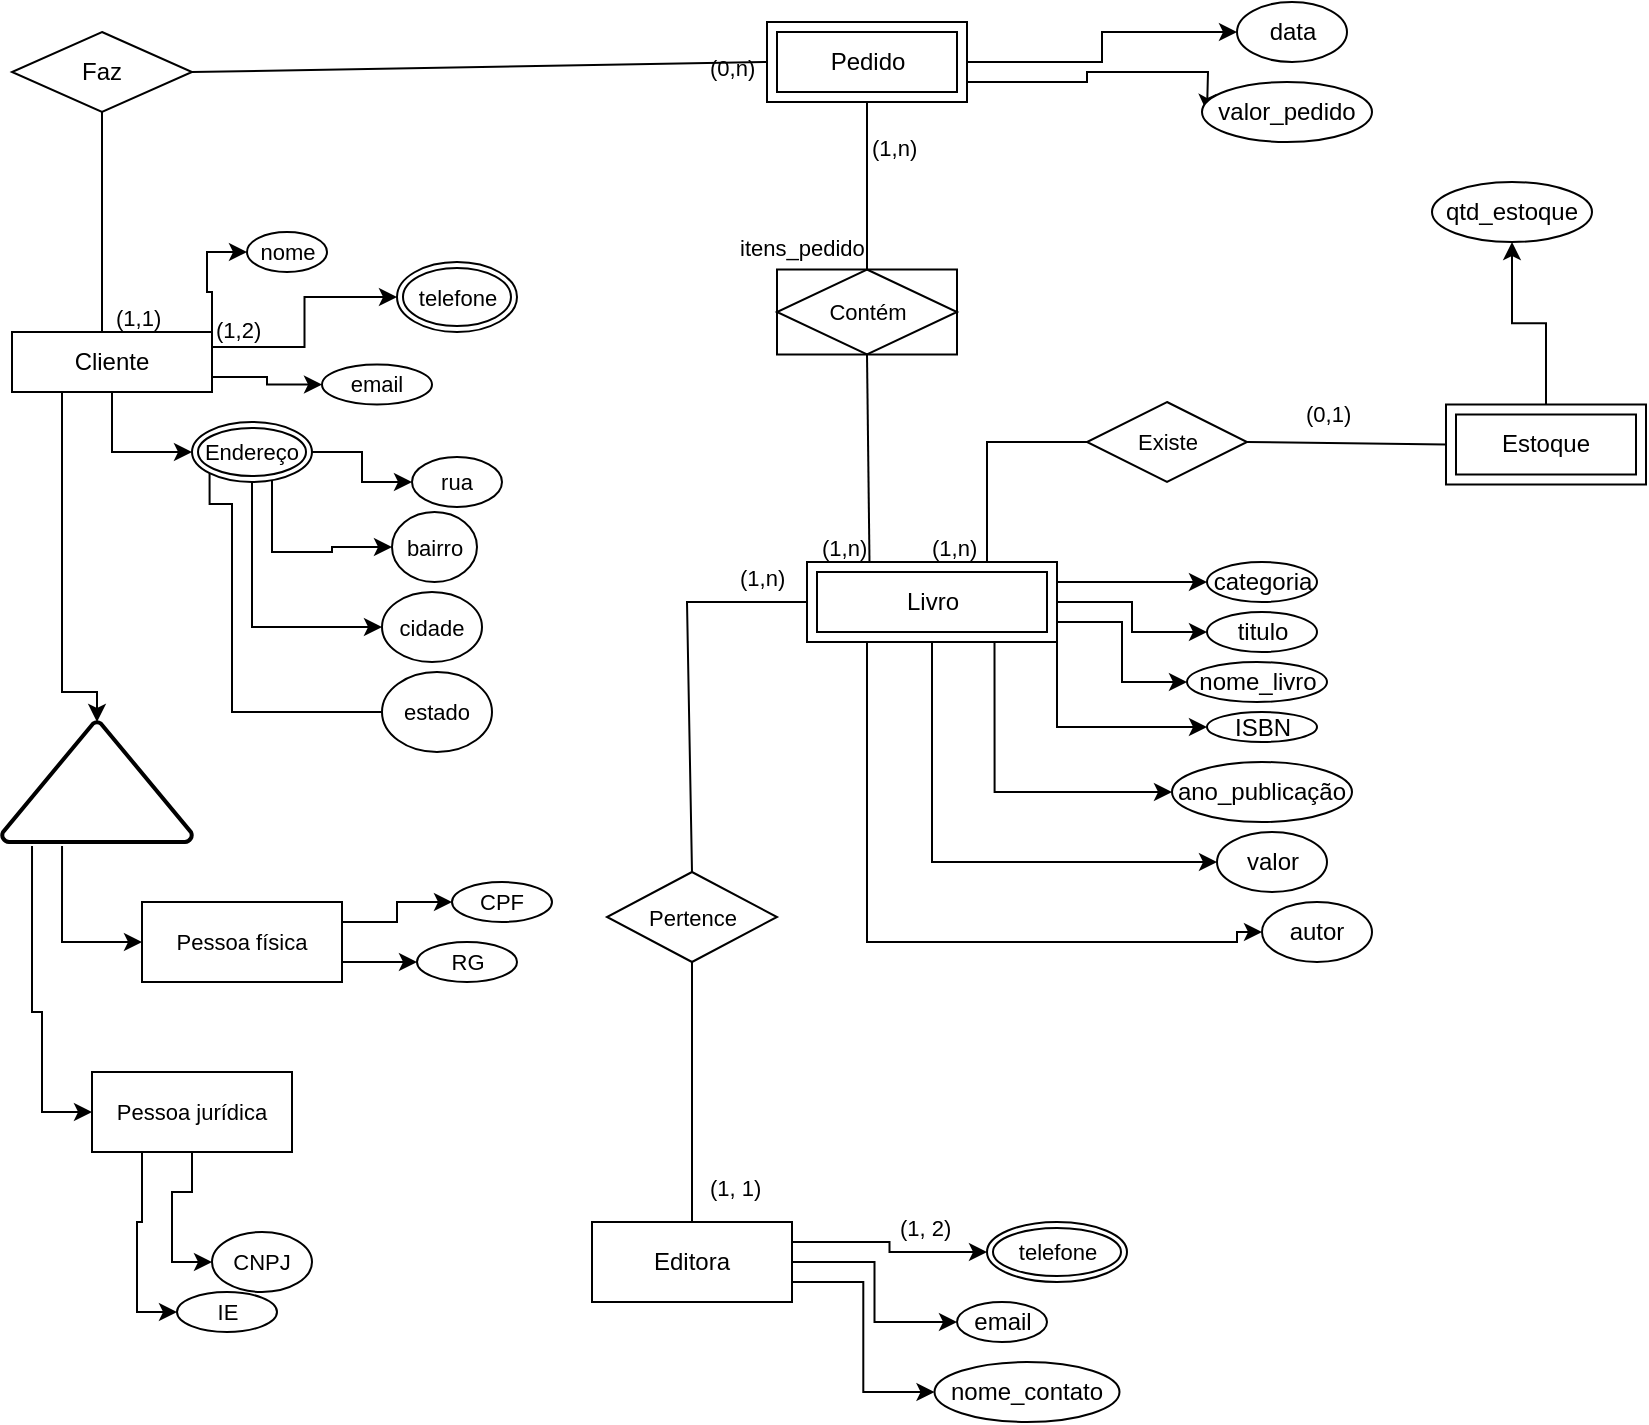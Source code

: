 <mxfile version="20.8.2" type="device"><diagram id="XqjZw1YsrRVseHVIe_wY" name="Página-1"><mxGraphModel dx="810" dy="680" grid="1" gridSize="10" guides="1" tooltips="1" connect="1" arrows="1" fold="1" page="1" pageScale="1" pageWidth="827" pageHeight="1169" math="0" shadow="0"><root><mxCell id="0"/><mxCell id="1" parent="0"/><mxCell id="e_WRJgOu6SoUafaNC7DF-89" style="edgeStyle=orthogonalEdgeStyle;rounded=0;orthogonalLoop=1;jettySize=auto;html=1;exitX=0.5;exitY=1;exitDx=0;exitDy=0;entryX=0;entryY=0.5;entryDx=0;entryDy=0;strokeColor=#000000;fontSize=11;" edge="1" parent="1" source="e_WRJgOu6SoUafaNC7DF-1" target="e_WRJgOu6SoUafaNC7DF-70"><mxGeometry relative="1" as="geometry"/></mxCell><mxCell id="e_WRJgOu6SoUafaNC7DF-90" style="edgeStyle=orthogonalEdgeStyle;rounded=0;orthogonalLoop=1;jettySize=auto;html=1;exitX=0.25;exitY=1;exitDx=0;exitDy=0;entryX=0.5;entryY=0;entryDx=0;entryDy=0;entryPerimeter=0;strokeColor=#000000;fontSize=11;" edge="1" parent="1" source="e_WRJgOu6SoUafaNC7DF-1" target="e_WRJgOu6SoUafaNC7DF-56"><mxGeometry relative="1" as="geometry"><Array as="points"><mxPoint x="35" y="480"/></Array></mxGeometry></mxCell><mxCell id="e_WRJgOu6SoUafaNC7DF-152" style="edgeStyle=orthogonalEdgeStyle;rounded=0;orthogonalLoop=1;jettySize=auto;html=1;exitX=1;exitY=0;exitDx=0;exitDy=0;entryX=0;entryY=0.5;entryDx=0;entryDy=0;strokeColor=#000000;fontSize=11;" edge="1" parent="1" source="e_WRJgOu6SoUafaNC7DF-1" target="e_WRJgOu6SoUafaNC7DF-57"><mxGeometry relative="1" as="geometry"/></mxCell><mxCell id="e_WRJgOu6SoUafaNC7DF-153" style="edgeStyle=orthogonalEdgeStyle;rounded=0;orthogonalLoop=1;jettySize=auto;html=1;exitX=1;exitY=0.25;exitDx=0;exitDy=0;entryX=0;entryY=0.5;entryDx=0;entryDy=0;strokeColor=#000000;fontSize=11;" edge="1" parent="1" source="e_WRJgOu6SoUafaNC7DF-1" target="e_WRJgOu6SoUafaNC7DF-69"><mxGeometry relative="1" as="geometry"/></mxCell><mxCell id="e_WRJgOu6SoUafaNC7DF-155" style="edgeStyle=orthogonalEdgeStyle;rounded=0;orthogonalLoop=1;jettySize=auto;html=1;exitX=1;exitY=0.75;exitDx=0;exitDy=0;entryX=0;entryY=0.5;entryDx=0;entryDy=0;strokeColor=#000000;fontSize=11;" edge="1" parent="1" source="e_WRJgOu6SoUafaNC7DF-1" target="e_WRJgOu6SoUafaNC7DF-60"><mxGeometry relative="1" as="geometry"/></mxCell><mxCell id="e_WRJgOu6SoUafaNC7DF-1" value="Cliente" style="whiteSpace=wrap;html=1;align=center;" vertex="1" parent="1"><mxGeometry x="10" y="300" width="100" height="30" as="geometry"/></mxCell><mxCell id="e_WRJgOu6SoUafaNC7DF-140" style="edgeStyle=orthogonalEdgeStyle;rounded=0;orthogonalLoop=1;jettySize=auto;html=1;exitX=1;exitY=0.25;exitDx=0;exitDy=0;entryX=0;entryY=0.5;entryDx=0;entryDy=0;strokeColor=#000000;fontSize=11;" edge="1" parent="1" source="e_WRJgOu6SoUafaNC7DF-4" target="e_WRJgOu6SoUafaNC7DF-139"><mxGeometry relative="1" as="geometry"/></mxCell><mxCell id="e_WRJgOu6SoUafaNC7DF-143" style="edgeStyle=orthogonalEdgeStyle;rounded=0;orthogonalLoop=1;jettySize=auto;html=1;exitX=1;exitY=0.5;exitDx=0;exitDy=0;strokeColor=#000000;fontSize=11;" edge="1" parent="1" source="e_WRJgOu6SoUafaNC7DF-4" target="e_WRJgOu6SoUafaNC7DF-141"><mxGeometry relative="1" as="geometry"/></mxCell><mxCell id="e_WRJgOu6SoUafaNC7DF-146" style="edgeStyle=orthogonalEdgeStyle;rounded=0;orthogonalLoop=1;jettySize=auto;html=1;exitX=1;exitY=0.75;exitDx=0;exitDy=0;entryX=0;entryY=0.5;entryDx=0;entryDy=0;strokeColor=#000000;fontSize=11;" edge="1" parent="1" source="e_WRJgOu6SoUafaNC7DF-4" target="e_WRJgOu6SoUafaNC7DF-142"><mxGeometry relative="1" as="geometry"/></mxCell><mxCell id="e_WRJgOu6SoUafaNC7DF-4" value="Editora" style="whiteSpace=wrap;html=1;align=center;" vertex="1" parent="1"><mxGeometry x="300" y="745" width="100" height="40" as="geometry"/></mxCell><mxCell id="e_WRJgOu6SoUafaNC7DF-123" style="edgeStyle=orthogonalEdgeStyle;rounded=0;orthogonalLoop=1;jettySize=auto;html=1;exitX=1;exitY=0.25;exitDx=0;exitDy=0;entryX=0;entryY=0.5;entryDx=0;entryDy=0;strokeColor=#000000;fontSize=11;" edge="1" parent="1" source="e_WRJgOu6SoUafaNC7DF-7" target="e_WRJgOu6SoUafaNC7DF-117"><mxGeometry relative="1" as="geometry"/></mxCell><mxCell id="e_WRJgOu6SoUafaNC7DF-133" style="edgeStyle=orthogonalEdgeStyle;rounded=0;orthogonalLoop=1;jettySize=auto;html=1;exitX=1;exitY=0.5;exitDx=0;exitDy=0;entryX=0;entryY=0.5;entryDx=0;entryDy=0;strokeColor=#000000;fontSize=11;" edge="1" parent="1" source="e_WRJgOu6SoUafaNC7DF-7" target="e_WRJgOu6SoUafaNC7DF-118"><mxGeometry relative="1" as="geometry"/></mxCell><mxCell id="e_WRJgOu6SoUafaNC7DF-134" style="edgeStyle=orthogonalEdgeStyle;rounded=0;orthogonalLoop=1;jettySize=auto;html=1;exitX=1;exitY=0.75;exitDx=0;exitDy=0;entryX=0;entryY=0.5;entryDx=0;entryDy=0;strokeColor=#000000;fontSize=11;" edge="1" parent="1" source="e_WRJgOu6SoUafaNC7DF-7" target="e_WRJgOu6SoUafaNC7DF-119"><mxGeometry relative="1" as="geometry"/></mxCell><mxCell id="e_WRJgOu6SoUafaNC7DF-135" style="edgeStyle=orthogonalEdgeStyle;rounded=0;orthogonalLoop=1;jettySize=auto;html=1;exitX=1;exitY=1;exitDx=0;exitDy=0;entryX=0;entryY=0.5;entryDx=0;entryDy=0;strokeColor=#000000;fontSize=11;" edge="1" parent="1" source="e_WRJgOu6SoUafaNC7DF-7" target="e_WRJgOu6SoUafaNC7DF-120"><mxGeometry relative="1" as="geometry"/></mxCell><mxCell id="e_WRJgOu6SoUafaNC7DF-136" style="edgeStyle=orthogonalEdgeStyle;rounded=0;orthogonalLoop=1;jettySize=auto;html=1;exitX=0.75;exitY=1;exitDx=0;exitDy=0;entryX=0;entryY=0.5;entryDx=0;entryDy=0;strokeColor=#000000;fontSize=11;" edge="1" parent="1" source="e_WRJgOu6SoUafaNC7DF-7" target="e_WRJgOu6SoUafaNC7DF-127"><mxGeometry relative="1" as="geometry"/></mxCell><mxCell id="e_WRJgOu6SoUafaNC7DF-137" style="edgeStyle=orthogonalEdgeStyle;rounded=0;orthogonalLoop=1;jettySize=auto;html=1;exitX=0.5;exitY=1;exitDx=0;exitDy=0;strokeColor=#000000;fontSize=11;entryX=0;entryY=0.5;entryDx=0;entryDy=0;" edge="1" parent="1" source="e_WRJgOu6SoUafaNC7DF-7" target="e_WRJgOu6SoUafaNC7DF-128"><mxGeometry relative="1" as="geometry"><mxPoint x="477.5" y="535" as="targetPoint"/></mxGeometry></mxCell><mxCell id="e_WRJgOu6SoUafaNC7DF-7" value="Livro" style="shape=ext;margin=3;double=1;whiteSpace=wrap;html=1;align=center;" vertex="1" parent="1"><mxGeometry x="407.5" y="415" width="125" height="40" as="geometry"/></mxCell><mxCell id="e_WRJgOu6SoUafaNC7DF-112" value="" style="edgeStyle=orthogonalEdgeStyle;rounded=0;orthogonalLoop=1;jettySize=auto;html=1;strokeColor=#000000;fontSize=11;" edge="1" parent="1" source="e_WRJgOu6SoUafaNC7DF-8" target="e_WRJgOu6SoUafaNC7DF-111"><mxGeometry relative="1" as="geometry"/></mxCell><mxCell id="e_WRJgOu6SoUafaNC7DF-114" style="edgeStyle=orthogonalEdgeStyle;rounded=0;orthogonalLoop=1;jettySize=auto;html=1;exitX=1;exitY=0.75;exitDx=0;exitDy=0;entryX=0;entryY=0.5;entryDx=0;entryDy=0;strokeColor=#000000;fontSize=11;" edge="1" parent="1" source="e_WRJgOu6SoUafaNC7DF-8"><mxGeometry relative="1" as="geometry"><mxPoint x="607.5" y="190" as="targetPoint"/></mxGeometry></mxCell><mxCell id="e_WRJgOu6SoUafaNC7DF-8" value="Pedido" style="shape=ext;margin=3;double=1;whiteSpace=wrap;html=1;align=center;" vertex="1" parent="1"><mxGeometry x="387.5" y="145" width="100" height="40" as="geometry"/></mxCell><mxCell id="e_WRJgOu6SoUafaNC7DF-150" style="edgeStyle=orthogonalEdgeStyle;rounded=0;orthogonalLoop=1;jettySize=auto;html=1;exitX=0.5;exitY=0;exitDx=0;exitDy=0;strokeColor=#000000;fontSize=11;" edge="1" parent="1" source="e_WRJgOu6SoUafaNC7DF-9" target="e_WRJgOu6SoUafaNC7DF-149"><mxGeometry relative="1" as="geometry"/></mxCell><mxCell id="e_WRJgOu6SoUafaNC7DF-9" value="Estoque" style="shape=ext;margin=3;double=1;whiteSpace=wrap;html=1;align=center;" vertex="1" parent="1"><mxGeometry x="727" y="336.25" width="100" height="40" as="geometry"/></mxCell><mxCell id="e_WRJgOu6SoUafaNC7DF-10" value="Faz" style="shape=rhombus;perimeter=rhombusPerimeter;whiteSpace=wrap;html=1;align=center;" vertex="1" parent="1"><mxGeometry x="10" y="150" width="90" height="40" as="geometry"/></mxCell><mxCell id="e_WRJgOu6SoUafaNC7DF-26" value="(1,1)" style="text;whiteSpace=wrap;html=1;fontSize=11;" vertex="1" parent="1"><mxGeometry x="60" y="280" width="30" height="30" as="geometry"/></mxCell><mxCell id="e_WRJgOu6SoUafaNC7DF-27" value="" style="endArrow=none;html=1;rounded=0;strokeColor=#000000;fontSize=11;entryX=0.5;entryY=1;entryDx=0;entryDy=0;" edge="1" parent="1" target="e_WRJgOu6SoUafaNC7DF-10"><mxGeometry relative="1" as="geometry"><mxPoint x="55" y="300" as="sourcePoint"/><mxPoint x="250" y="310" as="targetPoint"/></mxGeometry></mxCell><mxCell id="e_WRJgOu6SoUafaNC7DF-28" value="" style="endArrow=none;html=1;rounded=0;strokeColor=#000000;fontSize=11;entryX=0;entryY=0.5;entryDx=0;entryDy=0;exitX=1;exitY=0.5;exitDx=0;exitDy=0;" edge="1" parent="1" source="e_WRJgOu6SoUafaNC7DF-10" target="e_WRJgOu6SoUafaNC7DF-8"><mxGeometry relative="1" as="geometry"><mxPoint x="90" y="310" as="sourcePoint"/><mxPoint x="250" y="310" as="targetPoint"/><Array as="points"/></mxGeometry></mxCell><mxCell id="e_WRJgOu6SoUafaNC7DF-29" value="(0,n)" style="text;whiteSpace=wrap;html=1;fontSize=11;" vertex="1" parent="1"><mxGeometry x="356.5" y="155" width="30" height="30" as="geometry"/></mxCell><mxCell id="e_WRJgOu6SoUafaNC7DF-31" value="(1,n)" style="text;whiteSpace=wrap;html=1;fontSize=11;" vertex="1" parent="1"><mxGeometry x="412.5" y="395" width="25" height="30" as="geometry"/></mxCell><mxCell id="e_WRJgOu6SoUafaNC7DF-34" value="" style="endArrow=none;html=1;rounded=0;strokeColor=#000000;fontSize=11;entryX=0.25;entryY=0;entryDx=0;entryDy=0;exitX=0.5;exitY=1;exitDx=0;exitDy=0;" edge="1" parent="1" source="e_WRJgOu6SoUafaNC7DF-49" target="e_WRJgOu6SoUafaNC7DF-7"><mxGeometry relative="1" as="geometry"><mxPoint x="457.5" y="355" as="sourcePoint"/><mxPoint x="617.5" y="425" as="targetPoint"/></mxGeometry></mxCell><mxCell id="e_WRJgOu6SoUafaNC7DF-37" value="" style="endArrow=none;html=1;rounded=0;strokeColor=#000000;fontSize=11;exitX=0.5;exitY=1;exitDx=0;exitDy=0;entryX=0.5;entryY=0;entryDx=0;entryDy=0;" edge="1" parent="1" source="e_WRJgOu6SoUafaNC7DF-8" target="e_WRJgOu6SoUafaNC7DF-49"><mxGeometry relative="1" as="geometry"><mxPoint x="337.5" y="425" as="sourcePoint"/><mxPoint x="497.5" y="245" as="targetPoint"/></mxGeometry></mxCell><mxCell id="e_WRJgOu6SoUafaNC7DF-38" value="(1,n)" style="text;whiteSpace=wrap;html=1;fontSize=11;" vertex="1" parent="1"><mxGeometry x="437.5" y="195" width="30" height="30" as="geometry"/></mxCell><mxCell id="e_WRJgOu6SoUafaNC7DF-39" value="Pertence" style="shape=rhombus;perimeter=rhombusPerimeter;whiteSpace=wrap;html=1;align=center;fontSize=11;" vertex="1" parent="1"><mxGeometry x="307.5" y="570" width="85" height="45" as="geometry"/></mxCell><mxCell id="e_WRJgOu6SoUafaNC7DF-40" value="" style="endArrow=none;html=1;rounded=0;strokeColor=#000000;fontSize=11;exitX=0.5;exitY=1;exitDx=0;exitDy=0;" edge="1" parent="1" source="e_WRJgOu6SoUafaNC7DF-39" target="e_WRJgOu6SoUafaNC7DF-4"><mxGeometry relative="1" as="geometry"><mxPoint x="410" y="612.5" as="sourcePoint"/><mxPoint x="480.5" y="675" as="targetPoint"/></mxGeometry></mxCell><mxCell id="e_WRJgOu6SoUafaNC7DF-41" value="" style="endArrow=none;html=1;rounded=0;strokeColor=#000000;fontSize=11;exitX=0;exitY=0.5;exitDx=0;exitDy=0;entryX=0.5;entryY=0;entryDx=0;entryDy=0;" edge="1" parent="1" source="e_WRJgOu6SoUafaNC7DF-7" target="e_WRJgOu6SoUafaNC7DF-39"><mxGeometry relative="1" as="geometry"><mxPoint x="497.5" y="425" as="sourcePoint"/><mxPoint x="410" y="567.5" as="targetPoint"/><Array as="points"><mxPoint x="347.5" y="435"/></Array></mxGeometry></mxCell><mxCell id="e_WRJgOu6SoUafaNC7DF-42" value="Existe" style="shape=rhombus;perimeter=rhombusPerimeter;whiteSpace=wrap;html=1;align=center;fontSize=11;" vertex="1" parent="1"><mxGeometry x="547.5" y="335" width="80" height="40" as="geometry"/></mxCell><mxCell id="e_WRJgOu6SoUafaNC7DF-43" value="" style="endArrow=none;html=1;rounded=0;strokeColor=#000000;fontSize=11;exitX=1;exitY=0.5;exitDx=0;exitDy=0;entryX=0;entryY=0.5;entryDx=0;entryDy=0;" edge="1" parent="1" source="e_WRJgOu6SoUafaNC7DF-42" target="e_WRJgOu6SoUafaNC7DF-9"><mxGeometry relative="1" as="geometry"><mxPoint x="447.5" y="385" as="sourcePoint"/><mxPoint x="607.5" y="385" as="targetPoint"/></mxGeometry></mxCell><mxCell id="e_WRJgOu6SoUafaNC7DF-44" value="" style="endArrow=none;html=1;rounded=0;strokeColor=#000000;fontSize=11;entryX=0;entryY=0.5;entryDx=0;entryDy=0;" edge="1" parent="1" target="e_WRJgOu6SoUafaNC7DF-42"><mxGeometry relative="1" as="geometry"><mxPoint x="497.5" y="415" as="sourcePoint"/><mxPoint x="597.5" y="385" as="targetPoint"/><Array as="points"><mxPoint x="497.5" y="355"/></Array></mxGeometry></mxCell><mxCell id="e_WRJgOu6SoUafaNC7DF-138" style="edgeStyle=orthogonalEdgeStyle;rounded=0;orthogonalLoop=1;jettySize=auto;html=1;entryX=0;entryY=0.5;entryDx=0;entryDy=0;strokeColor=#000000;fontSize=11;" edge="1" parent="1" target="e_WRJgOu6SoUafaNC7DF-129"><mxGeometry relative="1" as="geometry"><mxPoint x="437.5" y="455" as="sourcePoint"/><Array as="points"><mxPoint x="437.5" y="605"/><mxPoint x="622.5" y="605"/></Array></mxGeometry></mxCell><mxCell id="e_WRJgOu6SoUafaNC7DF-45" value="(1,n)" style="text;whiteSpace=wrap;html=1;fontSize=11;" vertex="1" parent="1"><mxGeometry x="371.5" y="410" width="30" height="30" as="geometry"/></mxCell><mxCell id="e_WRJgOu6SoUafaNC7DF-46" value="(1, 1)" style="text;whiteSpace=wrap;html=1;fontSize=11;" vertex="1" parent="1"><mxGeometry x="356.5" y="715" width="31" height="30" as="geometry"/></mxCell><mxCell id="e_WRJgOu6SoUafaNC7DF-47" value="(1,n)" style="text;whiteSpace=wrap;html=1;fontSize=11;" vertex="1" parent="1"><mxGeometry x="467.5" y="395" width="30" height="30" as="geometry"/></mxCell><mxCell id="e_WRJgOu6SoUafaNC7DF-48" value="(0,1)" style="text;whiteSpace=wrap;html=1;fontSize=11;" vertex="1" parent="1"><mxGeometry x="654.5" y="327.5" width="30" height="30" as="geometry"/></mxCell><mxCell id="e_WRJgOu6SoUafaNC7DF-49" value="Contém&lt;br&gt;" style="shape=associativeEntity;whiteSpace=wrap;html=1;align=center;fontSize=11;" vertex="1" parent="1"><mxGeometry x="392.5" y="268.75" width="90" height="42.5" as="geometry"/></mxCell><mxCell id="e_WRJgOu6SoUafaNC7DF-50" value="itens_pedido" style="text;whiteSpace=wrap;html=1;fontSize=11;" vertex="1" parent="1"><mxGeometry x="371.5" y="245" width="60" height="30" as="geometry"/></mxCell><mxCell id="e_WRJgOu6SoUafaNC7DF-92" style="edgeStyle=orthogonalEdgeStyle;rounded=0;orthogonalLoop=1;jettySize=auto;html=1;exitX=0.316;exitY=1.033;exitDx=0;exitDy=0;exitPerimeter=0;entryX=0;entryY=0.5;entryDx=0;entryDy=0;strokeColor=#000000;fontSize=11;" edge="1" parent="1" source="e_WRJgOu6SoUafaNC7DF-56" target="e_WRJgOu6SoUafaNC7DF-91"><mxGeometry relative="1" as="geometry"/></mxCell><mxCell id="e_WRJgOu6SoUafaNC7DF-94" style="edgeStyle=orthogonalEdgeStyle;rounded=0;orthogonalLoop=1;jettySize=auto;html=1;entryX=0;entryY=0.5;entryDx=0;entryDy=0;strokeColor=#000000;fontSize=11;exitX=0.158;exitY=1.033;exitDx=0;exitDy=0;exitPerimeter=0;" edge="1" parent="1" source="e_WRJgOu6SoUafaNC7DF-56" target="e_WRJgOu6SoUafaNC7DF-93"><mxGeometry relative="1" as="geometry"><Array as="points"><mxPoint x="25" y="640"/></Array></mxGeometry></mxCell><mxCell id="e_WRJgOu6SoUafaNC7DF-56" value="" style="strokeWidth=2;html=1;shape=mxgraph.flowchart.extract_or_measurement;whiteSpace=wrap;fontSize=11;" vertex="1" parent="1"><mxGeometry x="5" y="495" width="95" height="60" as="geometry"/></mxCell><mxCell id="e_WRJgOu6SoUafaNC7DF-57" value="nome" style="ellipse;whiteSpace=wrap;html=1;align=center;fontSize=11;" vertex="1" parent="1"><mxGeometry x="127.5" y="250" width="40" height="20" as="geometry"/></mxCell><mxCell id="e_WRJgOu6SoUafaNC7DF-60" value="email" style="ellipse;whiteSpace=wrap;html=1;align=center;fontSize=11;" vertex="1" parent="1"><mxGeometry x="165" y="316.25" width="55" height="20" as="geometry"/></mxCell><mxCell id="e_WRJgOu6SoUafaNC7DF-68" value="(1,2)" style="text;whiteSpace=wrap;html=1;fontSize=11;" vertex="1" parent="1"><mxGeometry x="110" y="286.25" width="30" height="30" as="geometry"/></mxCell><mxCell id="e_WRJgOu6SoUafaNC7DF-69" value="telefone" style="ellipse;shape=doubleEllipse;margin=3;whiteSpace=wrap;html=1;align=center;fontSize=11;" vertex="1" parent="1"><mxGeometry x="202.5" y="265" width="60" height="35" as="geometry"/></mxCell><mxCell id="e_WRJgOu6SoUafaNC7DF-76" value="" style="edgeStyle=orthogonalEdgeStyle;rounded=0;orthogonalLoop=1;jettySize=auto;html=1;strokeColor=#000000;fontSize=11;" edge="1" parent="1" source="e_WRJgOu6SoUafaNC7DF-70" target="e_WRJgOu6SoUafaNC7DF-75"><mxGeometry relative="1" as="geometry"/></mxCell><mxCell id="e_WRJgOu6SoUafaNC7DF-78" value="" style="edgeStyle=orthogonalEdgeStyle;rounded=0;orthogonalLoop=1;jettySize=auto;html=1;strokeColor=#000000;fontSize=11;" edge="1" parent="1" source="e_WRJgOu6SoUafaNC7DF-70" target="e_WRJgOu6SoUafaNC7DF-77"><mxGeometry relative="1" as="geometry"><Array as="points"><mxPoint x="140" y="410"/><mxPoint x="170" y="410"/></Array></mxGeometry></mxCell><mxCell id="e_WRJgOu6SoUafaNC7DF-88" style="edgeStyle=orthogonalEdgeStyle;rounded=0;orthogonalLoop=1;jettySize=auto;html=1;entryX=0;entryY=0.5;entryDx=0;entryDy=0;strokeColor=#000000;fontSize=11;" edge="1" parent="1" source="e_WRJgOu6SoUafaNC7DF-70" target="e_WRJgOu6SoUafaNC7DF-79"><mxGeometry relative="1" as="geometry"><Array as="points"><mxPoint x="130" y="448"/></Array></mxGeometry></mxCell><mxCell id="e_WRJgOu6SoUafaNC7DF-70" value="Endereço" style="ellipse;shape=doubleEllipse;margin=3;whiteSpace=wrap;html=1;align=center;fontSize=11;" vertex="1" parent="1"><mxGeometry x="100" y="345" width="60" height="30" as="geometry"/></mxCell><mxCell id="e_WRJgOu6SoUafaNC7DF-75" value="rua" style="ellipse;whiteSpace=wrap;html=1;fontSize=11;" vertex="1" parent="1"><mxGeometry x="210" y="362.5" width="45" height="25" as="geometry"/></mxCell><mxCell id="e_WRJgOu6SoUafaNC7DF-77" value="bairro" style="ellipse;whiteSpace=wrap;html=1;fontSize=11;" vertex="1" parent="1"><mxGeometry x="200" y="390" width="42.5" height="35" as="geometry"/></mxCell><mxCell id="e_WRJgOu6SoUafaNC7DF-79" value="cidade" style="ellipse;whiteSpace=wrap;html=1;fontSize=11;" vertex="1" parent="1"><mxGeometry x="195" y="430" width="50" height="35" as="geometry"/></mxCell><mxCell id="e_WRJgOu6SoUafaNC7DF-86" value="" style="edgeStyle=orthogonalEdgeStyle;rounded=0;orthogonalLoop=1;jettySize=auto;html=1;exitX=0;exitY=1;exitDx=0;exitDy=0;entryX=0;entryY=0.5;entryDx=0;entryDy=0;strokeColor=#000000;fontSize=11;endArrow=none;" edge="1" parent="1" source="e_WRJgOu6SoUafaNC7DF-70" target="e_WRJgOu6SoUafaNC7DF-87"><mxGeometry relative="1" as="geometry"><mxPoint x="118.787" y="385.607" as="sourcePoint"/><mxPoint x="195" y="447.5" as="targetPoint"/><Array as="points"><mxPoint x="120" y="386"/></Array></mxGeometry></mxCell><mxCell id="e_WRJgOu6SoUafaNC7DF-87" value="estado" style="ellipse;whiteSpace=wrap;html=1;fontSize=11;" vertex="1" parent="1"><mxGeometry x="195" y="470" width="55" height="40" as="geometry"/></mxCell><mxCell id="e_WRJgOu6SoUafaNC7DF-96" value="" style="edgeStyle=orthogonalEdgeStyle;rounded=0;orthogonalLoop=1;jettySize=auto;html=1;strokeColor=#000000;fontSize=11;entryX=0;entryY=0.5;entryDx=0;entryDy=0;exitX=1;exitY=0.25;exitDx=0;exitDy=0;" edge="1" parent="1" source="e_WRJgOu6SoUafaNC7DF-91" target="e_WRJgOu6SoUafaNC7DF-95"><mxGeometry relative="1" as="geometry"/></mxCell><mxCell id="e_WRJgOu6SoUafaNC7DF-101" style="edgeStyle=orthogonalEdgeStyle;rounded=0;orthogonalLoop=1;jettySize=auto;html=1;exitX=1;exitY=0.75;exitDx=0;exitDy=0;entryX=0;entryY=0.5;entryDx=0;entryDy=0;strokeColor=#000000;fontSize=11;" edge="1" parent="1" source="e_WRJgOu6SoUafaNC7DF-91" target="e_WRJgOu6SoUafaNC7DF-100"><mxGeometry relative="1" as="geometry"/></mxCell><mxCell id="e_WRJgOu6SoUafaNC7DF-91" value="Pessoa física" style="whiteSpace=wrap;html=1;align=center;fontSize=11;" vertex="1" parent="1"><mxGeometry x="75" y="585" width="100" height="40" as="geometry"/></mxCell><mxCell id="e_WRJgOu6SoUafaNC7DF-108" style="edgeStyle=orthogonalEdgeStyle;rounded=0;orthogonalLoop=1;jettySize=auto;html=1;entryX=0;entryY=0.5;entryDx=0;entryDy=0;strokeColor=#000000;fontSize=11;" edge="1" parent="1" source="e_WRJgOu6SoUafaNC7DF-93" target="e_WRJgOu6SoUafaNC7DF-106"><mxGeometry relative="1" as="geometry"/></mxCell><mxCell id="e_WRJgOu6SoUafaNC7DF-109" style="edgeStyle=orthogonalEdgeStyle;rounded=0;orthogonalLoop=1;jettySize=auto;html=1;exitX=0.25;exitY=1;exitDx=0;exitDy=0;entryX=0;entryY=0.5;entryDx=0;entryDy=0;strokeColor=#000000;fontSize=11;" edge="1" parent="1" source="e_WRJgOu6SoUafaNC7DF-93" target="e_WRJgOu6SoUafaNC7DF-107"><mxGeometry relative="1" as="geometry"/></mxCell><mxCell id="e_WRJgOu6SoUafaNC7DF-93" value="Pessoa jurídica" style="whiteSpace=wrap;html=1;align=center;fontSize=11;" vertex="1" parent="1"><mxGeometry x="50" y="670" width="100" height="40" as="geometry"/></mxCell><mxCell id="e_WRJgOu6SoUafaNC7DF-95" value="CPF" style="ellipse;whiteSpace=wrap;html=1;fontSize=11;" vertex="1" parent="1"><mxGeometry x="230" y="575" width="50" height="20" as="geometry"/></mxCell><mxCell id="e_WRJgOu6SoUafaNC7DF-100" value="RG" style="ellipse;whiteSpace=wrap;html=1;fontSize=11;" vertex="1" parent="1"><mxGeometry x="212.5" y="605" width="50" height="20" as="geometry"/></mxCell><mxCell id="e_WRJgOu6SoUafaNC7DF-106" value="CNPJ" style="ellipse;whiteSpace=wrap;html=1;align=center;fontSize=11;" vertex="1" parent="1"><mxGeometry x="110" y="750" width="50" height="30" as="geometry"/></mxCell><mxCell id="e_WRJgOu6SoUafaNC7DF-107" value="IE" style="ellipse;whiteSpace=wrap;html=1;fontSize=11;" vertex="1" parent="1"><mxGeometry x="92.5" y="780" width="50" height="20" as="geometry"/></mxCell><mxCell id="e_WRJgOu6SoUafaNC7DF-111" value="data" style="ellipse;whiteSpace=wrap;html=1;" vertex="1" parent="1"><mxGeometry x="622.5" y="135" width="55" height="30" as="geometry"/></mxCell><mxCell id="e_WRJgOu6SoUafaNC7DF-113" value="valor_pedido" style="ellipse;whiteSpace=wrap;html=1;" vertex="1" parent="1"><mxGeometry x="605" y="175" width="85" height="30" as="geometry"/></mxCell><mxCell id="e_WRJgOu6SoUafaNC7DF-117" value="categoria" style="ellipse;whiteSpace=wrap;html=1;" vertex="1" parent="1"><mxGeometry x="607.5" y="415" width="55" height="20" as="geometry"/></mxCell><mxCell id="e_WRJgOu6SoUafaNC7DF-118" value="titulo" style="ellipse;whiteSpace=wrap;html=1;" vertex="1" parent="1"><mxGeometry x="607.5" y="440" width="55" height="20" as="geometry"/></mxCell><mxCell id="e_WRJgOu6SoUafaNC7DF-119" value="nome_livro" style="ellipse;whiteSpace=wrap;html=1;" vertex="1" parent="1"><mxGeometry x="597.5" y="465" width="70" height="20" as="geometry"/></mxCell><mxCell id="e_WRJgOu6SoUafaNC7DF-120" value="ISBN" style="ellipse;whiteSpace=wrap;html=1;" vertex="1" parent="1"><mxGeometry x="607.5" y="490" width="55" height="15" as="geometry"/></mxCell><mxCell id="e_WRJgOu6SoUafaNC7DF-127" value="ano_publicação" style="ellipse;whiteSpace=wrap;html=1;" vertex="1" parent="1"><mxGeometry x="590" y="515" width="90" height="30" as="geometry"/></mxCell><mxCell id="e_WRJgOu6SoUafaNC7DF-128" value="valor" style="ellipse;whiteSpace=wrap;html=1;" vertex="1" parent="1"><mxGeometry x="612.5" y="550" width="55" height="30" as="geometry"/></mxCell><mxCell id="e_WRJgOu6SoUafaNC7DF-129" value="autor" style="ellipse;whiteSpace=wrap;html=1;" vertex="1" parent="1"><mxGeometry x="635" y="585" width="55" height="30" as="geometry"/></mxCell><mxCell id="e_WRJgOu6SoUafaNC7DF-139" value="telefone" style="ellipse;shape=doubleEllipse;margin=3;whiteSpace=wrap;html=1;align=center;fontSize=11;" vertex="1" parent="1"><mxGeometry x="497.5" y="745" width="70" height="30" as="geometry"/></mxCell><mxCell id="e_WRJgOu6SoUafaNC7DF-141" value="email" style="ellipse;whiteSpace=wrap;html=1;" vertex="1" parent="1"><mxGeometry x="482.5" y="785" width="45" height="20" as="geometry"/></mxCell><mxCell id="e_WRJgOu6SoUafaNC7DF-142" value="nome_contato" style="ellipse;whiteSpace=wrap;html=1;" vertex="1" parent="1"><mxGeometry x="471.25" y="815" width="92.5" height="30" as="geometry"/></mxCell><mxCell id="e_WRJgOu6SoUafaNC7DF-147" value="(1, 2)" style="text;whiteSpace=wrap;html=1;fontSize=11;" vertex="1" parent="1"><mxGeometry x="451.5" y="735" width="31" height="30" as="geometry"/></mxCell><mxCell id="e_WRJgOu6SoUafaNC7DF-149" value="qtd_estoque" style="ellipse;whiteSpace=wrap;html=1;" vertex="1" parent="1"><mxGeometry x="720" y="225" width="80" height="30" as="geometry"/></mxCell></root></mxGraphModel></diagram></mxfile>